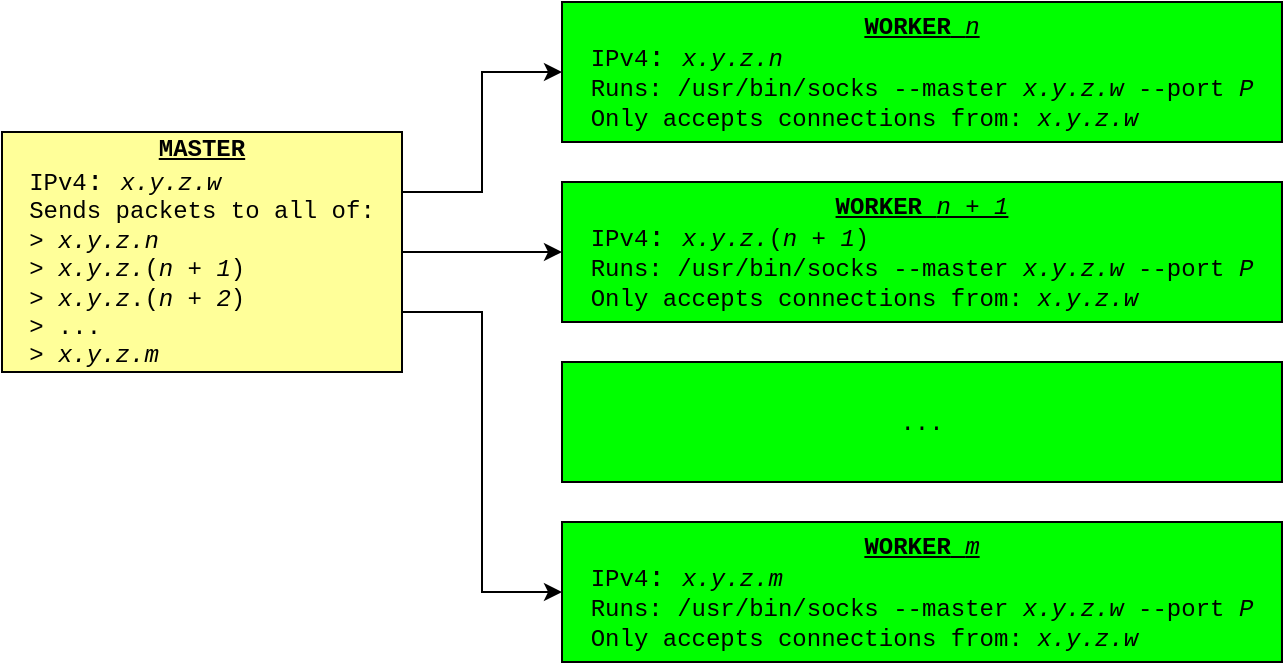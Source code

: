 <mxfile version="15.7.0" type="device"><diagram id="tA3ujzl1Rnl-x6RJNWNr" name="Page-1"><mxGraphModel dx="1662" dy="762" grid="1" gridSize="10" guides="1" tooltips="1" connect="1" arrows="1" fold="1" page="1" pageScale="1" pageWidth="850" pageHeight="1100" math="1" shadow="0"><root><mxCell id="0"/><mxCell id="1" parent="0"/><mxCell id="KFfbwXcL6WtEjAO5BCQX-7" style="edgeStyle=orthogonalEdgeStyle;rounded=0;orthogonalLoop=1;jettySize=auto;html=1;exitX=1;exitY=0.25;exitDx=0;exitDy=0;entryX=0;entryY=0.5;entryDx=0;entryDy=0;" parent="1" source="KFfbwXcL6WtEjAO5BCQX-1" target="KFfbwXcL6WtEjAO5BCQX-2" edge="1"><mxGeometry relative="1" as="geometry"/></mxCell><mxCell id="KFfbwXcL6WtEjAO5BCQX-13" style="edgeStyle=orthogonalEdgeStyle;rounded=0;orthogonalLoop=1;jettySize=auto;html=1;exitX=1;exitY=0.5;exitDx=0;exitDy=0;entryX=0;entryY=0.5;entryDx=0;entryDy=0;" parent="1" source="KFfbwXcL6WtEjAO5BCQX-1" target="KFfbwXcL6WtEjAO5BCQX-12" edge="1"><mxGeometry relative="1" as="geometry"/></mxCell><mxCell id="KFfbwXcL6WtEjAO5BCQX-15" style="edgeStyle=orthogonalEdgeStyle;rounded=0;orthogonalLoop=1;jettySize=auto;html=1;exitX=1;exitY=0.75;exitDx=0;exitDy=0;entryX=0;entryY=0.5;entryDx=0;entryDy=0;" parent="1" source="KFfbwXcL6WtEjAO5BCQX-1" target="KFfbwXcL6WtEjAO5BCQX-14" edge="1"><mxGeometry relative="1" as="geometry"/></mxCell><mxCell id="KFfbwXcL6WtEjAO5BCQX-1" value="&lt;div&gt;&lt;span style=&quot;font-family: &amp;#34;courier new&amp;#34;&quot;&gt;&lt;b&gt;&lt;font style=&quot;font-size: 12px&quot;&gt;&lt;u&gt;MASTER&lt;/u&gt;&lt;/font&gt;&lt;/b&gt;&lt;/span&gt;&lt;/div&gt;&lt;font face=&quot;Courier New&quot;&gt;&lt;div style=&quot;text-align: left&quot;&gt;&lt;font style=&quot;font-size: 12px&quot;&gt;IPv4&lt;/font&gt;&lt;span style=&quot;font-size: 14px&quot;&gt;: &lt;/span&gt;&lt;font style=&quot;font-size: 12px&quot;&gt;&lt;i&gt;x.y.z.w&lt;/i&gt;&lt;/font&gt;&lt;/div&gt;&lt;div style=&quot;text-align: left&quot;&gt;&lt;span&gt;Sends packets to all of:&lt;/span&gt;&lt;/div&gt;&lt;div style=&quot;text-align: left&quot;&gt;&lt;font style=&quot;font-size: 12px&quot;&gt;&amp;gt;&lt;i&gt; x.y.z.n&lt;/i&gt;&lt;/font&gt;&lt;/div&gt;&lt;/font&gt;&lt;font style=&quot;font-size: 12px&quot;&gt;&lt;span style=&quot;font-family: &amp;#34;courier new&amp;#34;&quot;&gt;&lt;div style=&quot;text-align: left&quot;&gt;&amp;gt;&lt;i&gt; x.y.z.&lt;/i&gt;(&lt;i&gt;n + 1&lt;/i&gt;)&lt;/div&gt;&lt;/span&gt;&lt;font face=&quot;Courier New&quot;&gt;&lt;div style=&quot;text-align: left&quot;&gt;&amp;gt; &lt;i&gt;x.y.z&lt;/i&gt;.(&lt;i&gt;n + 2&lt;/i&gt;)&lt;/div&gt;&lt;div style=&quot;text-align: left&quot;&gt;&amp;gt; ...&lt;/div&gt;&lt;/font&gt;&lt;span style=&quot;font-family: &amp;#34;courier new&amp;#34;&quot;&gt;&lt;div style=&quot;text-align: left&quot;&gt;&amp;gt;&lt;i&gt; x.y.z.m&lt;/i&gt;&lt;/div&gt;&lt;/span&gt;&lt;/font&gt;" style="rounded=0;whiteSpace=wrap;html=1;fillColor=#FFFF99;" parent="1" vertex="1"><mxGeometry x="40" y="115" width="200" height="120" as="geometry"/></mxCell><mxCell id="KFfbwXcL6WtEjAO5BCQX-2" value="&lt;div&gt;&lt;u&gt;&lt;span style=&quot;font-family: &amp;#34;courier new&amp;#34;&quot;&gt;&lt;font style=&quot;font-size: 12px&quot;&gt;&lt;b&gt;WORKER&lt;/b&gt; &lt;/font&gt;&lt;/span&gt;&lt;span style=&quot;font-family: &amp;#34;courier new&amp;#34;&quot;&gt;&lt;font style=&quot;font-size: 12px&quot;&gt;&lt;i&gt;n&lt;/i&gt;&lt;/font&gt;&lt;/span&gt;&lt;/u&gt;&lt;/div&gt;&lt;font face=&quot;Courier New&quot;&gt;&lt;div style=&quot;text-align: left&quot;&gt;&lt;font style=&quot;font-size: 12px&quot;&gt;IPv4&lt;/font&gt;&lt;span style=&quot;font-size: 14px&quot;&gt;: &lt;/span&gt;&lt;font style=&quot;font-size: 12px&quot;&gt;&lt;i&gt;x.y.z.n&lt;/i&gt;&lt;/font&gt;&lt;/div&gt;&lt;div style=&quot;text-align: left&quot;&gt;Runs: /usr/bin/socks --master &lt;i&gt;x.y.z.w&lt;/i&gt;&amp;nbsp;--port &lt;i&gt;P&lt;/i&gt;&lt;/div&gt;&lt;div style=&quot;text-align: left&quot;&gt;Only accepts connections from: &lt;i&gt;x.y.z.w&lt;/i&gt;&lt;/div&gt;&lt;/font&gt;" style="rounded=0;whiteSpace=wrap;html=1;fillColor=#00FF00;" parent="1" vertex="1"><mxGeometry x="320" y="50" width="360" height="70" as="geometry"/></mxCell><mxCell id="KFfbwXcL6WtEjAO5BCQX-11" value="&lt;div style=&quot;text-align: left&quot;&gt;&lt;font face=&quot;courier new&quot; style=&quot;font-size: 12px&quot;&gt;...&lt;/font&gt;&lt;/div&gt;" style="rounded=0;whiteSpace=wrap;html=1;fillColor=#00FF00;" parent="1" vertex="1"><mxGeometry x="320" y="230" width="360" height="60" as="geometry"/></mxCell><mxCell id="KFfbwXcL6WtEjAO5BCQX-12" value="&lt;div&gt;&lt;u&gt;&lt;span style=&quot;font-family: &amp;#34;courier new&amp;#34;&quot;&gt;&lt;font style=&quot;font-size: 12px&quot;&gt;&lt;b&gt;WORKER&lt;/b&gt; &lt;/font&gt;&lt;/span&gt;&lt;span style=&quot;font-family: &amp;#34;courier new&amp;#34;&quot;&gt;&lt;font style=&quot;font-size: 12px&quot;&gt;&lt;i&gt;n + 1&lt;/i&gt;&lt;/font&gt;&lt;/span&gt;&lt;/u&gt;&lt;/div&gt;&lt;font face=&quot;Courier New&quot;&gt;&lt;div style=&quot;text-align: left&quot;&gt;&lt;font style=&quot;font-size: 12px&quot;&gt;IPv4&lt;/font&gt;&lt;span style=&quot;font-size: 14px&quot;&gt;: &lt;/span&gt;&lt;font style=&quot;font-size: 12px&quot;&gt;&lt;i&gt;x.y.z.&lt;/i&gt;(&lt;i&gt;n + 1&lt;/i&gt;)&lt;/font&gt;&lt;/div&gt;&lt;div style=&quot;text-align: left&quot;&gt;Runs: /usr/bin/socks --master &lt;i&gt;x.y.z.w&lt;/i&gt;&amp;nbsp;--port &lt;i&gt;P&lt;/i&gt;&lt;/div&gt;&lt;div style=&quot;text-align: left&quot;&gt;Only accepts connections from: &lt;i&gt;x.y.z.w&lt;/i&gt;&lt;/div&gt;&lt;/font&gt;" style="rounded=0;whiteSpace=wrap;html=1;fillColor=#00FF00;" parent="1" vertex="1"><mxGeometry x="320" y="140" width="360" height="70" as="geometry"/></mxCell><mxCell id="KFfbwXcL6WtEjAO5BCQX-14" value="&lt;div&gt;&lt;u&gt;&lt;span style=&quot;font-family: &amp;#34;courier new&amp;#34;&quot;&gt;&lt;font style=&quot;font-size: 12px&quot;&gt;&lt;b&gt;WORKER&lt;/b&gt; &lt;/font&gt;&lt;/span&gt;&lt;span style=&quot;font-family: &amp;#34;courier new&amp;#34;&quot;&gt;&lt;font style=&quot;font-size: 12px&quot;&gt;&lt;i&gt;m&lt;/i&gt;&lt;/font&gt;&lt;/span&gt;&lt;/u&gt;&lt;/div&gt;&lt;font face=&quot;Courier New&quot;&gt;&lt;div style=&quot;text-align: left&quot;&gt;&lt;font style=&quot;font-size: 12px&quot;&gt;IPv4&lt;/font&gt;&lt;span style=&quot;font-size: 14px&quot;&gt;: &lt;/span&gt;&lt;font style=&quot;font-size: 12px&quot;&gt;&lt;i&gt;x.y.z.m&lt;/i&gt;&lt;/font&gt;&lt;/div&gt;&lt;div style=&quot;text-align: left&quot;&gt;Runs: /usr/bin/socks --master &lt;i&gt;x.y.z.w&lt;/i&gt;&amp;nbsp;--port &lt;i&gt;P&lt;/i&gt;&lt;/div&gt;&lt;div style=&quot;text-align: left&quot;&gt;Only accepts connections from: &lt;i&gt;x.y.z.w&lt;/i&gt;&lt;/div&gt;&lt;/font&gt;" style="rounded=0;whiteSpace=wrap;html=1;fillColor=#00FF00;" parent="1" vertex="1"><mxGeometry x="320" y="310" width="360" height="70" as="geometry"/></mxCell></root></mxGraphModel></diagram></mxfile>